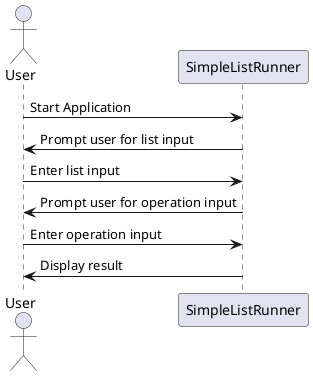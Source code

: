 @startuml

actor User

User -> SimpleListRunner : Start Application
User <- SimpleListRunner : Prompt user for list input
User -> SimpleListRunner : Enter list input
User <- SimpleListRunner : Prompt user for operation input
User -> SimpleListRunner : Enter operation input
User <- SimpleListRunner : Display result


@enduml